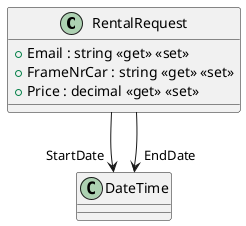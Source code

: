 @startuml
class RentalRequest {
    + Email : string <<get>> <<set>>
    + FrameNrCar : string <<get>> <<set>>
    + Price : decimal <<get>> <<set>>
}
RentalRequest --> "StartDate" DateTime
RentalRequest --> "EndDate" DateTime
@enduml
